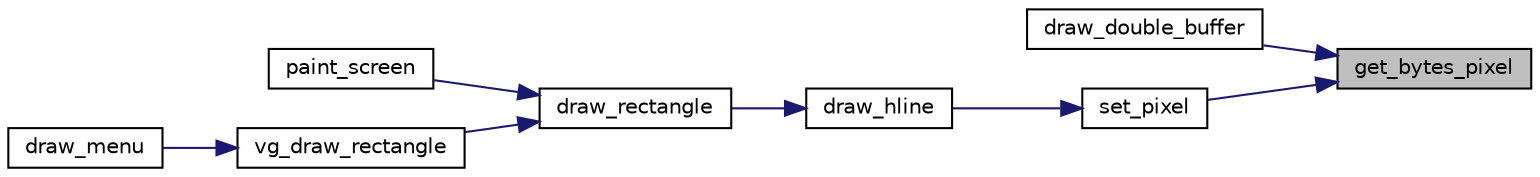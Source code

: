 digraph "get_bytes_pixel"
{
 // LATEX_PDF_SIZE
  edge [fontname="Helvetica",fontsize="10",labelfontname="Helvetica",labelfontsize="10"];
  node [fontname="Helvetica",fontsize="10",shape=record];
  rankdir="RL";
  Node1 [label="get_bytes_pixel",height=0.2,width=0.4,color="black", fillcolor="grey75", style="filled", fontcolor="black",tooltip="Gets bytes per pixel for given mode."];
  Node1 -> Node2 [dir="back",color="midnightblue",fontsize="10",style="solid",fontname="Helvetica"];
  Node2 [label="draw_double_buffer",height=0.2,width=0.4,color="black", fillcolor="white", style="filled",URL="$group__graphics.html#ga59fe4af42434741fab1b76cc42d51058",tooltip="copies double buffer into main video memory"];
  Node1 -> Node3 [dir="back",color="midnightblue",fontsize="10",style="solid",fontname="Helvetica"];
  Node3 [label="set_pixel",height=0.2,width=0.4,color="black", fillcolor="white", style="filled",URL="$group__graphics.html#gab202e9acd2a0826e183d01a13930d5d6",tooltip="sets pixel into the buffer"];
  Node3 -> Node4 [dir="back",color="midnightblue",fontsize="10",style="solid",fontname="Helvetica"];
  Node4 [label="draw_hline",height=0.2,width=0.4,color="black", fillcolor="white", style="filled",URL="$group__graphics.html#gabfbedb6c93fc8eb59745694ce8e19e14",tooltip="draws horizontal line into the buffer"];
  Node4 -> Node5 [dir="back",color="midnightblue",fontsize="10",style="solid",fontname="Helvetica"];
  Node5 [label="draw_rectangle",height=0.2,width=0.4,color="black", fillcolor="white", style="filled",URL="$group__graphics.html#ga31178cc71e7af0d6045707842517b225",tooltip="draws rectangle into the buffer"];
  Node5 -> Node6 [dir="back",color="midnightblue",fontsize="10",style="solid",fontname="Helvetica"];
  Node6 [label="paint_screen",height=0.2,width=0.4,color="black", fillcolor="white", style="filled",URL="$group__graphics.html#ga1430d88a17cc33c0fb2a40dd6a4aaabc",tooltip="Paints the full screen with a given color."];
  Node5 -> Node7 [dir="back",color="midnightblue",fontsize="10",style="solid",fontname="Helvetica"];
  Node7 [label="vg_draw_rectangle",height=0.2,width=0.4,color="black", fillcolor="white", style="filled",URL="$group__graphics.html#ga99d2da2559e11200c6b40c469e9977ec",tooltip="aux function to draw rectangle into the buffer"];
  Node7 -> Node8 [dir="back",color="midnightblue",fontsize="10",style="solid",fontname="Helvetica"];
  Node8 [label="draw_menu",height=0.2,width=0.4,color="black", fillcolor="white", style="filled",URL="$group__aux__functions.html#ga8b436345808e86cfdb278061a65a0fe7",tooltip="Draws Main Menu."];
}
